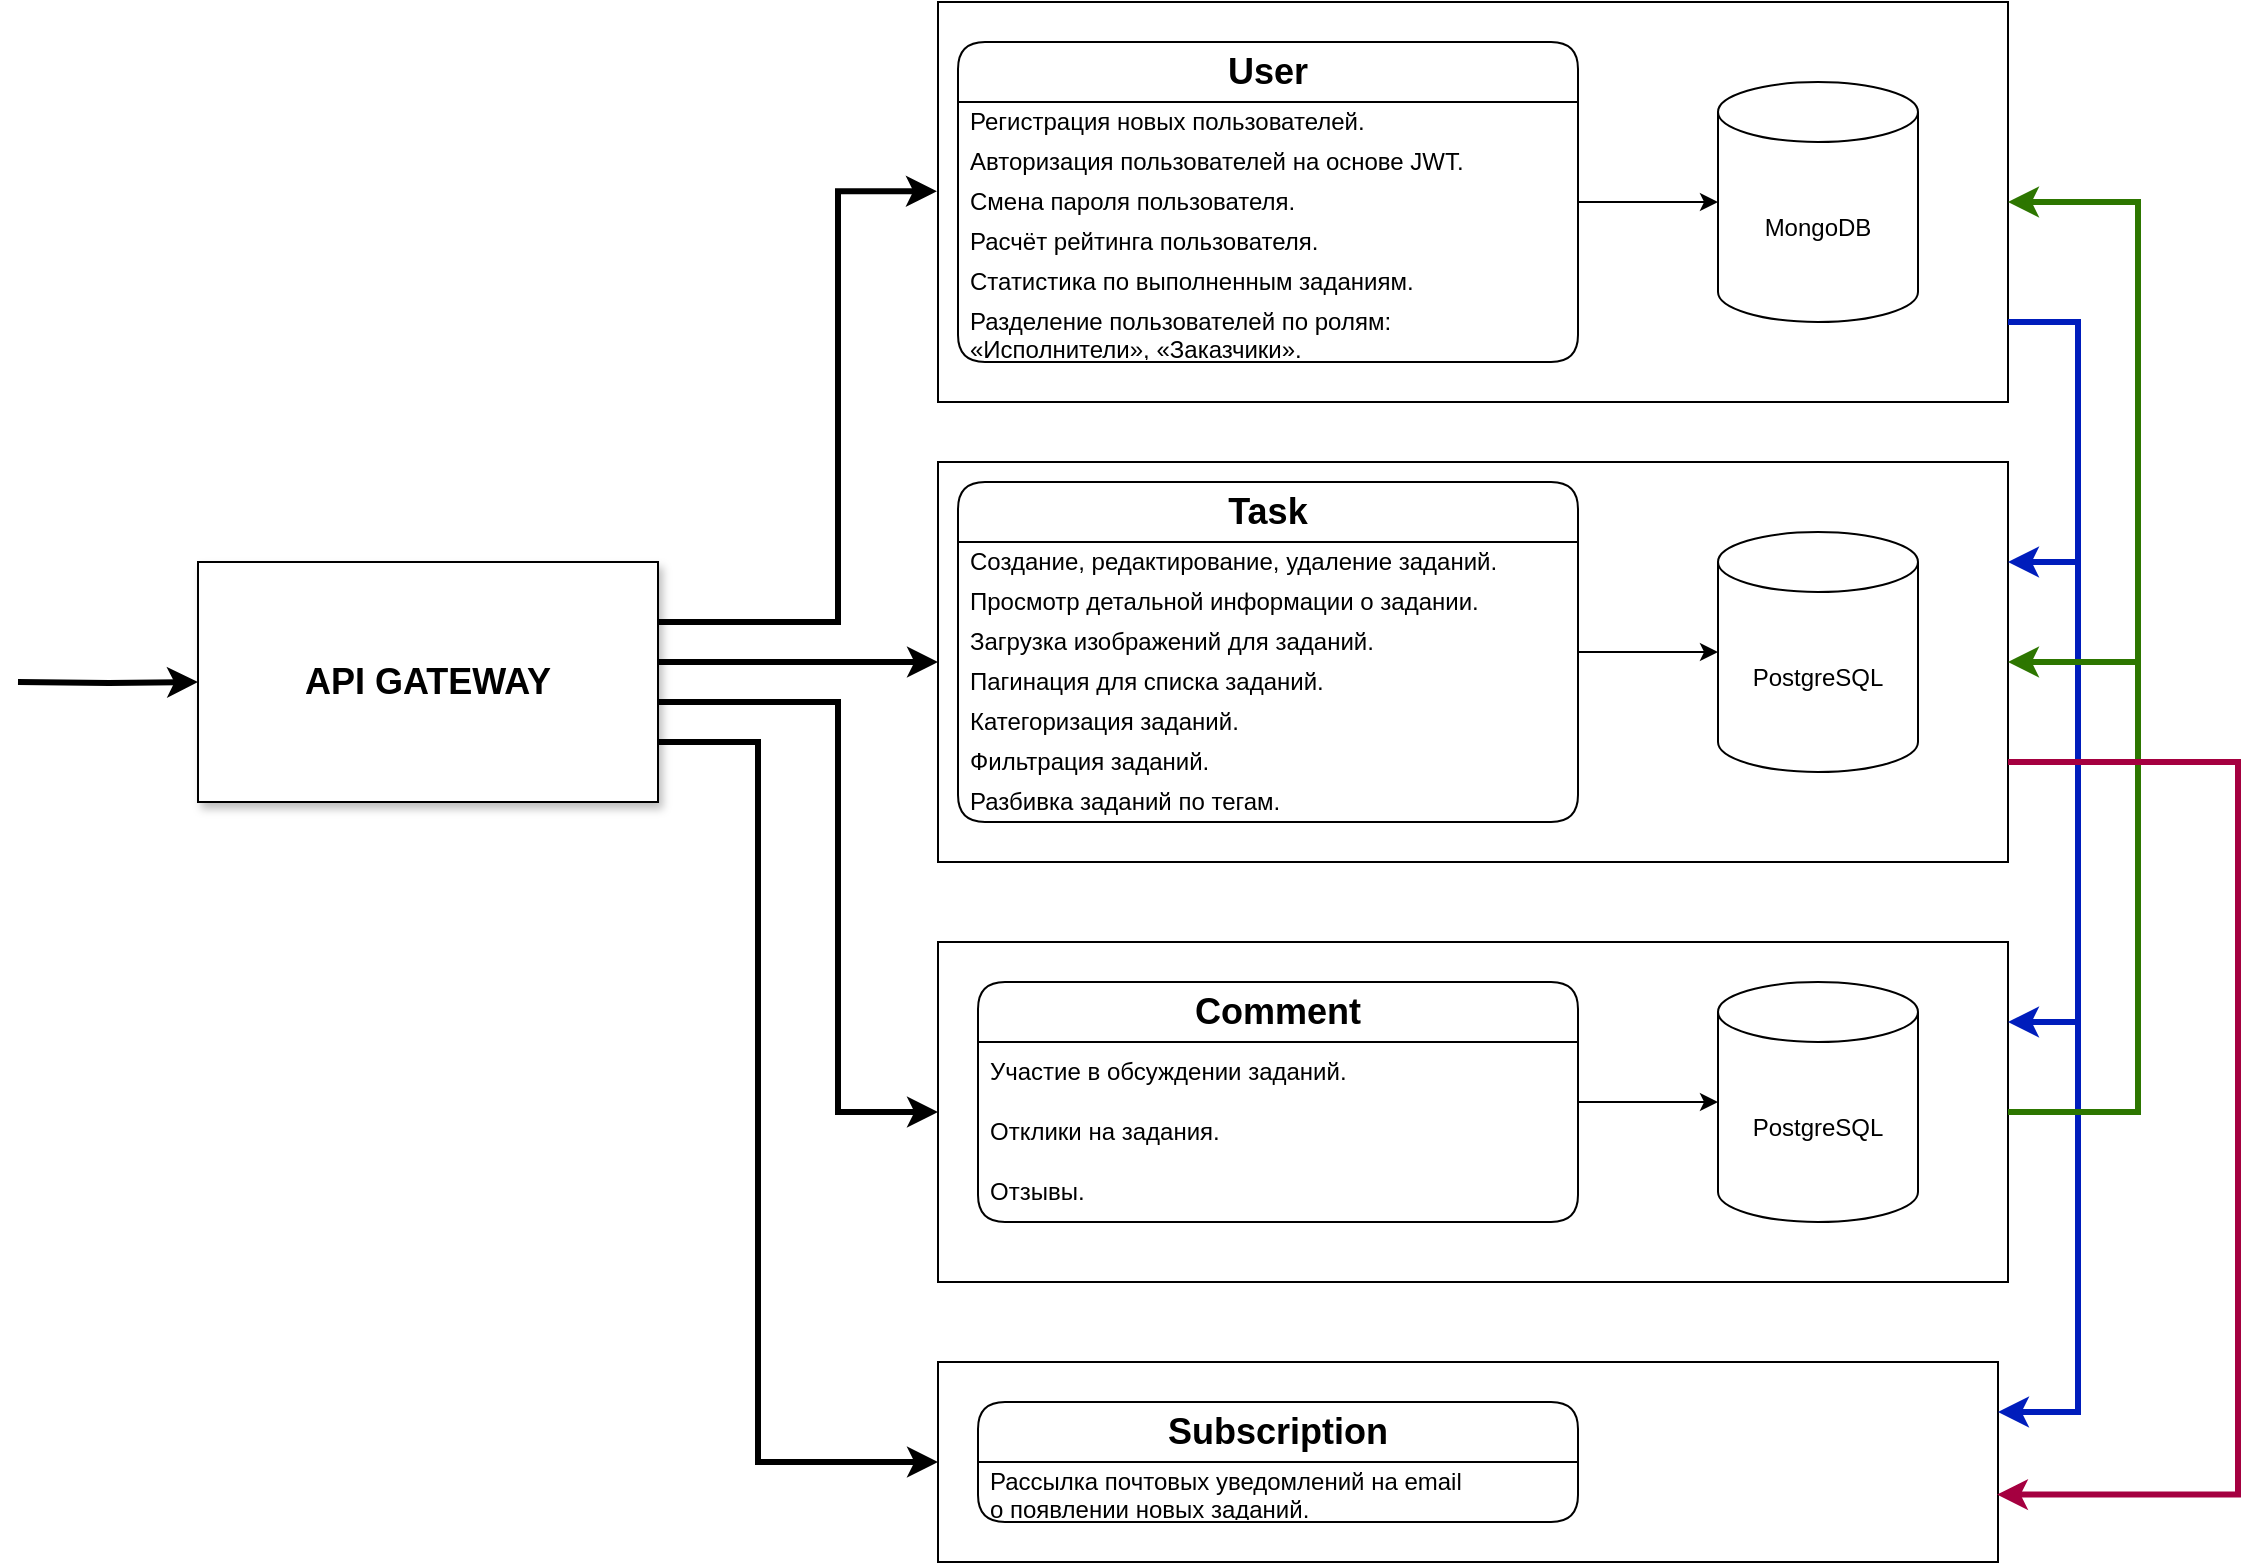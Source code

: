 <mxfile version="21.0.6" type="device"><diagram id="C5RBs43oDa-KdzZeNtuy" name="Page-1"><mxGraphModel dx="2049" dy="1067" grid="1" gridSize="10" guides="1" tooltips="1" connect="1" arrows="1" fold="1" page="1" pageScale="1" pageWidth="1169" pageHeight="827" math="0" shadow="0"><root><mxCell id="WIyWlLk6GJQsqaUBKTNV-0"/><mxCell id="WIyWlLk6GJQsqaUBKTNV-1" parent="WIyWlLk6GJQsqaUBKTNV-0"/><mxCell id="H5IGPOtKYr7dy_Yd7hb7-52" style="edgeStyle=orthogonalEdgeStyle;rounded=0;orthogonalLoop=1;jettySize=auto;html=1;entryX=-0.001;entryY=0.473;entryDx=0;entryDy=0;entryPerimeter=0;exitX=1;exitY=0.25;exitDx=0;exitDy=0;strokeWidth=3;" edge="1" parent="WIyWlLk6GJQsqaUBKTNV-1" source="H5IGPOtKYr7dy_Yd7hb7-0" target="H5IGPOtKYr7dy_Yd7hb7-1"><mxGeometry relative="1" as="geometry"><Array as="points"><mxPoint x="430" y="340"/><mxPoint x="430" y="125"/></Array></mxGeometry></mxCell><mxCell id="H5IGPOtKYr7dy_Yd7hb7-53" style="edgeStyle=orthogonalEdgeStyle;rounded=0;orthogonalLoop=1;jettySize=auto;html=1;entryX=0;entryY=0.5;entryDx=0;entryDy=0;strokeWidth=3;" edge="1" parent="WIyWlLk6GJQsqaUBKTNV-1" source="H5IGPOtKYr7dy_Yd7hb7-0" target="H5IGPOtKYr7dy_Yd7hb7-2"><mxGeometry relative="1" as="geometry"><Array as="points"><mxPoint x="380" y="360"/><mxPoint x="380" y="360"/></Array></mxGeometry></mxCell><mxCell id="H5IGPOtKYr7dy_Yd7hb7-54" style="edgeStyle=orthogonalEdgeStyle;rounded=0;orthogonalLoop=1;jettySize=auto;html=1;entryX=0;entryY=0.5;entryDx=0;entryDy=0;strokeWidth=3;" edge="1" parent="WIyWlLk6GJQsqaUBKTNV-1" source="H5IGPOtKYr7dy_Yd7hb7-0" target="H5IGPOtKYr7dy_Yd7hb7-3"><mxGeometry relative="1" as="geometry"><Array as="points"><mxPoint x="430" y="380"/><mxPoint x="430" y="585"/></Array></mxGeometry></mxCell><mxCell id="H5IGPOtKYr7dy_Yd7hb7-55" style="edgeStyle=orthogonalEdgeStyle;rounded=0;orthogonalLoop=1;jettySize=auto;html=1;entryX=0;entryY=0.5;entryDx=0;entryDy=0;strokeWidth=3;" edge="1" parent="WIyWlLk6GJQsqaUBKTNV-1" source="H5IGPOtKYr7dy_Yd7hb7-0" target="H5IGPOtKYr7dy_Yd7hb7-44"><mxGeometry relative="1" as="geometry"><Array as="points"><mxPoint x="390" y="400"/><mxPoint x="390" y="760"/></Array></mxGeometry></mxCell><mxCell id="H5IGPOtKYr7dy_Yd7hb7-59" style="edgeStyle=orthogonalEdgeStyle;rounded=0;orthogonalLoop=1;jettySize=auto;html=1;strokeWidth=3;" edge="1" parent="WIyWlLk6GJQsqaUBKTNV-1" target="H5IGPOtKYr7dy_Yd7hb7-0"><mxGeometry relative="1" as="geometry"><mxPoint x="20" y="370.0" as="sourcePoint"/></mxGeometry></mxCell><mxCell id="H5IGPOtKYr7dy_Yd7hb7-0" value="&lt;h2&gt;API GATEWAY&lt;br&gt;&lt;/h2&gt;" style="rounded=0;whiteSpace=wrap;html=1;shadow=1;" vertex="1" parent="WIyWlLk6GJQsqaUBKTNV-1"><mxGeometry x="110" y="310" width="230" height="120" as="geometry"/></mxCell><mxCell id="H5IGPOtKYr7dy_Yd7hb7-41" value="" style="group" vertex="1" connectable="0" parent="WIyWlLk6GJQsqaUBKTNV-1"><mxGeometry x="480" y="30" width="535" height="200" as="geometry"/></mxCell><mxCell id="H5IGPOtKYr7dy_Yd7hb7-1" value="" style="rounded=0;whiteSpace=wrap;html=1;" vertex="1" parent="H5IGPOtKYr7dy_Yd7hb7-41"><mxGeometry width="535" height="200" as="geometry"/></mxCell><mxCell id="H5IGPOtKYr7dy_Yd7hb7-4" value="&lt;h2&gt;User&lt;/h2&gt;" style="swimlane;fontStyle=0;childLayout=stackLayout;horizontal=1;startSize=30;horizontalStack=0;resizeParent=1;resizeParentMax=0;resizeLast=0;collapsible=1;marginBottom=0;whiteSpace=wrap;html=1;direction=east;rounded=1;shadow=0;glass=0;" vertex="1" parent="H5IGPOtKYr7dy_Yd7hb7-41"><mxGeometry x="10" y="20" width="310" height="160" as="geometry"><mxRectangle x="490" y="60" width="80" height="60" as="alternateBounds"/></mxGeometry></mxCell><mxCell id="H5IGPOtKYr7dy_Yd7hb7-5" value="Регистрация новых пользователей." style="text;strokeColor=none;fillColor=none;align=left;verticalAlign=middle;spacingLeft=4;spacingRight=4;overflow=hidden;points=[[0,0.5],[1,0.5]];portConstraint=eastwest;rotatable=0;whiteSpace=wrap;html=1;" vertex="1" parent="H5IGPOtKYr7dy_Yd7hb7-4"><mxGeometry y="30" width="310" height="20" as="geometry"/></mxCell><mxCell id="H5IGPOtKYr7dy_Yd7hb7-6" value="Авторизация пользователей на&amp;nbsp;основе JWT." style="text;strokeColor=none;fillColor=none;align=left;verticalAlign=middle;spacingLeft=4;spacingRight=4;overflow=hidden;points=[[0,0.5],[1,0.5]];portConstraint=eastwest;rotatable=0;whiteSpace=wrap;html=1;" vertex="1" parent="H5IGPOtKYr7dy_Yd7hb7-4"><mxGeometry y="50" width="310" height="20" as="geometry"/></mxCell><mxCell id="H5IGPOtKYr7dy_Yd7hb7-7" value="Смена пароля пользователя." style="text;strokeColor=none;fillColor=none;align=left;verticalAlign=middle;spacingLeft=4;spacingRight=4;overflow=hidden;points=[[0,0.5],[1,0.5]];portConstraint=eastwest;rotatable=0;whiteSpace=wrap;html=1;rounded=1;glass=0;" vertex="1" parent="H5IGPOtKYr7dy_Yd7hb7-4"><mxGeometry y="70" width="310" height="20" as="geometry"/></mxCell><mxCell id="H5IGPOtKYr7dy_Yd7hb7-14" value="Расчёт рейтинга пользователя." style="text;strokeColor=none;fillColor=none;align=left;verticalAlign=middle;spacingLeft=4;spacingRight=4;overflow=hidden;points=[[0,0.5],[1,0.5]];portConstraint=eastwest;rotatable=0;whiteSpace=wrap;html=1;rounded=1;glass=0;" vertex="1" parent="H5IGPOtKYr7dy_Yd7hb7-4"><mxGeometry y="90" width="310" height="20" as="geometry"/></mxCell><mxCell id="H5IGPOtKYr7dy_Yd7hb7-15" value="Статистика по&amp;nbsp;выполненным заданиям." style="text;strokeColor=none;fillColor=none;align=left;verticalAlign=middle;spacingLeft=4;spacingRight=4;overflow=hidden;points=[[0,0.5],[1,0.5]];portConstraint=eastwest;rotatable=0;whiteSpace=wrap;html=1;rounded=1;glass=0;" vertex="1" parent="H5IGPOtKYr7dy_Yd7hb7-4"><mxGeometry y="110" width="310" height="20" as="geometry"/></mxCell><mxCell id="H5IGPOtKYr7dy_Yd7hb7-23" value="Разделение пользователей по&amp;nbsp;ролям: «Исполнители», «Заказчики»." style="text;strokeColor=none;fillColor=none;align=left;verticalAlign=middle;spacingLeft=4;spacingRight=4;overflow=hidden;points=[[0,0.5],[1,0.5]];portConstraint=eastwest;rotatable=0;whiteSpace=wrap;html=1;rounded=1;glass=0;" vertex="1" parent="H5IGPOtKYr7dy_Yd7hb7-4"><mxGeometry y="130" width="310" height="30" as="geometry"/></mxCell><mxCell id="H5IGPOtKYr7dy_Yd7hb7-16" value="MongoDB" style="shape=cylinder3;whiteSpace=wrap;html=1;boundedLbl=1;backgroundOutline=1;size=15;" vertex="1" parent="H5IGPOtKYr7dy_Yd7hb7-41"><mxGeometry x="390" y="40" width="100" height="120" as="geometry"/></mxCell><mxCell id="H5IGPOtKYr7dy_Yd7hb7-17" style="edgeStyle=orthogonalEdgeStyle;rounded=0;orthogonalLoop=1;jettySize=auto;html=1;entryX=0;entryY=0.5;entryDx=0;entryDy=0;entryPerimeter=0;" edge="1" parent="H5IGPOtKYr7dy_Yd7hb7-41" source="H5IGPOtKYr7dy_Yd7hb7-7" target="H5IGPOtKYr7dy_Yd7hb7-16"><mxGeometry relative="1" as="geometry"><Array as="points"><mxPoint x="340" y="100"/><mxPoint x="340" y="100"/></Array></mxGeometry></mxCell><mxCell id="H5IGPOtKYr7dy_Yd7hb7-42" value="" style="group" vertex="1" connectable="0" parent="WIyWlLk6GJQsqaUBKTNV-1"><mxGeometry x="480" y="260" width="535" height="200" as="geometry"/></mxCell><mxCell id="H5IGPOtKYr7dy_Yd7hb7-2" value="" style="rounded=0;whiteSpace=wrap;html=1;" vertex="1" parent="H5IGPOtKYr7dy_Yd7hb7-42"><mxGeometry width="535" height="200" as="geometry"/></mxCell><mxCell id="H5IGPOtKYr7dy_Yd7hb7-19" value="&lt;h2&gt;Task&lt;/h2&gt;" style="swimlane;fontStyle=0;childLayout=stackLayout;horizontal=1;startSize=30;horizontalStack=0;resizeParent=1;resizeParentMax=0;resizeLast=0;collapsible=1;marginBottom=0;whiteSpace=wrap;html=1;rounded=1;" vertex="1" parent="H5IGPOtKYr7dy_Yd7hb7-42"><mxGeometry x="10" y="10" width="310" height="170" as="geometry"/></mxCell><mxCell id="H5IGPOtKYr7dy_Yd7hb7-20" value="Создание, редактирование, удаление заданий." style="text;strokeColor=none;fillColor=none;align=left;verticalAlign=middle;spacingLeft=4;spacingRight=4;overflow=hidden;points=[[0,0.5],[1,0.5]];portConstraint=eastwest;rotatable=0;whiteSpace=wrap;html=1;" vertex="1" parent="H5IGPOtKYr7dy_Yd7hb7-19"><mxGeometry y="30" width="310" height="20" as="geometry"/></mxCell><mxCell id="H5IGPOtKYr7dy_Yd7hb7-21" value="Просмотр детальной информации о&amp;nbsp;задании." style="text;strokeColor=none;fillColor=none;align=left;verticalAlign=middle;spacingLeft=4;spacingRight=4;overflow=hidden;points=[[0,0.5],[1,0.5]];portConstraint=eastwest;rotatable=0;whiteSpace=wrap;html=1;" vertex="1" parent="H5IGPOtKYr7dy_Yd7hb7-19"><mxGeometry y="50" width="310" height="20" as="geometry"/></mxCell><mxCell id="H5IGPOtKYr7dy_Yd7hb7-22" value="Загрузка изображений для заданий." style="text;strokeColor=none;fillColor=none;align=left;verticalAlign=middle;spacingLeft=4;spacingRight=4;overflow=hidden;points=[[0,0.5],[1,0.5]];portConstraint=eastwest;rotatable=0;whiteSpace=wrap;html=1;" vertex="1" parent="H5IGPOtKYr7dy_Yd7hb7-19"><mxGeometry y="70" width="310" height="20" as="geometry"/></mxCell><mxCell id="H5IGPOtKYr7dy_Yd7hb7-26" value="Пагинация для списка заданий." style="text;strokeColor=none;fillColor=none;align=left;verticalAlign=middle;spacingLeft=4;spacingRight=4;overflow=hidden;points=[[0,0.5],[1,0.5]];portConstraint=eastwest;rotatable=0;whiteSpace=wrap;html=1;" vertex="1" parent="H5IGPOtKYr7dy_Yd7hb7-19"><mxGeometry y="90" width="310" height="20" as="geometry"/></mxCell><mxCell id="H5IGPOtKYr7dy_Yd7hb7-27" value=" Категоризация заданий." style="text;strokeColor=none;fillColor=none;align=left;verticalAlign=middle;spacingLeft=4;spacingRight=4;overflow=hidden;points=[[0,0.5],[1,0.5]];portConstraint=eastwest;rotatable=0;whiteSpace=wrap;html=1;" vertex="1" parent="H5IGPOtKYr7dy_Yd7hb7-19"><mxGeometry y="110" width="310" height="20" as="geometry"/></mxCell><mxCell id="H5IGPOtKYr7dy_Yd7hb7-28" value="Фильтрация заданий." style="text;strokeColor=none;fillColor=none;align=left;verticalAlign=middle;spacingLeft=4;spacingRight=4;overflow=hidden;points=[[0,0.5],[1,0.5]];portConstraint=eastwest;rotatable=0;whiteSpace=wrap;html=1;" vertex="1" parent="H5IGPOtKYr7dy_Yd7hb7-19"><mxGeometry y="130" width="310" height="20" as="geometry"/></mxCell><mxCell id="H5IGPOtKYr7dy_Yd7hb7-37" value="Разбивка заданий по&amp;nbsp;тегам." style="text;strokeColor=none;fillColor=none;align=left;verticalAlign=middle;spacingLeft=4;spacingRight=4;overflow=hidden;points=[[0,0.5],[1,0.5]];portConstraint=eastwest;rotatable=0;whiteSpace=wrap;html=1;" vertex="1" parent="H5IGPOtKYr7dy_Yd7hb7-19"><mxGeometry y="150" width="310" height="20" as="geometry"/></mxCell><mxCell id="H5IGPOtKYr7dy_Yd7hb7-30" value="PostgreSQL" style="shape=cylinder3;whiteSpace=wrap;html=1;boundedLbl=1;backgroundOutline=1;size=15;" vertex="1" parent="H5IGPOtKYr7dy_Yd7hb7-42"><mxGeometry x="390" y="35" width="100" height="120" as="geometry"/></mxCell><mxCell id="H5IGPOtKYr7dy_Yd7hb7-32" style="edgeStyle=orthogonalEdgeStyle;rounded=0;orthogonalLoop=1;jettySize=auto;html=1;" edge="1" parent="H5IGPOtKYr7dy_Yd7hb7-42" source="H5IGPOtKYr7dy_Yd7hb7-19" target="H5IGPOtKYr7dy_Yd7hb7-30"><mxGeometry relative="1" as="geometry"/></mxCell><mxCell id="H5IGPOtKYr7dy_Yd7hb7-60" value="" style="group" vertex="1" connectable="0" parent="WIyWlLk6GJQsqaUBKTNV-1"><mxGeometry x="480" y="500" width="535" height="170" as="geometry"/></mxCell><mxCell id="H5IGPOtKYr7dy_Yd7hb7-3" value="" style="rounded=0;whiteSpace=wrap;html=1;container=0;" vertex="1" parent="H5IGPOtKYr7dy_Yd7hb7-60"><mxGeometry width="535" height="170" as="geometry"/></mxCell><mxCell id="H5IGPOtKYr7dy_Yd7hb7-33" value="&lt;div&gt;&lt;h2&gt;Comment&lt;/h2&gt;&lt;/div&gt;" style="swimlane;fontStyle=0;childLayout=stackLayout;horizontal=1;startSize=30;horizontalStack=0;resizeParent=1;resizeParentMax=0;resizeLast=0;collapsible=1;marginBottom=0;whiteSpace=wrap;html=1;rounded=1;container=0;" vertex="1" parent="H5IGPOtKYr7dy_Yd7hb7-60"><mxGeometry x="20" y="20" width="300" height="120" as="geometry"/></mxCell><mxCell id="H5IGPOtKYr7dy_Yd7hb7-39" value="PostgreSQL" style="shape=cylinder3;whiteSpace=wrap;html=1;boundedLbl=1;backgroundOutline=1;size=15;container=0;" vertex="1" parent="H5IGPOtKYr7dy_Yd7hb7-60"><mxGeometry x="390" y="20" width="100" height="120" as="geometry"/></mxCell><mxCell id="H5IGPOtKYr7dy_Yd7hb7-49" style="edgeStyle=orthogonalEdgeStyle;rounded=0;orthogonalLoop=1;jettySize=auto;html=1;" edge="1" parent="H5IGPOtKYr7dy_Yd7hb7-60" source="H5IGPOtKYr7dy_Yd7hb7-33" target="H5IGPOtKYr7dy_Yd7hb7-39"><mxGeometry relative="1" as="geometry"/></mxCell><mxCell id="H5IGPOtKYr7dy_Yd7hb7-34" value="Участие в&amp;nbsp;обсуждении заданий." style="text;strokeColor=none;fillColor=none;align=left;verticalAlign=middle;spacingLeft=4;spacingRight=4;overflow=hidden;points=[[0,0.5],[1,0.5]];portConstraint=eastwest;rotatable=0;whiteSpace=wrap;html=1;container=0;" vertex="1" parent="H5IGPOtKYr7dy_Yd7hb7-60"><mxGeometry x="20" y="50" width="300" height="30" as="geometry"/></mxCell><mxCell id="H5IGPOtKYr7dy_Yd7hb7-35" value="Отклики на&amp;nbsp;задания." style="text;strokeColor=none;fillColor=none;align=left;verticalAlign=middle;spacingLeft=4;spacingRight=4;overflow=hidden;points=[[0,0.5],[1,0.5]];portConstraint=eastwest;rotatable=0;whiteSpace=wrap;html=1;container=0;" vertex="1" parent="H5IGPOtKYr7dy_Yd7hb7-60"><mxGeometry x="20" y="80" width="300" height="30" as="geometry"/></mxCell><mxCell id="H5IGPOtKYr7dy_Yd7hb7-36" value="Отзывы." style="text;strokeColor=none;fillColor=none;align=left;verticalAlign=middle;spacingLeft=4;spacingRight=4;overflow=hidden;points=[[0,0.5],[1,0.5]];portConstraint=eastwest;rotatable=0;whiteSpace=wrap;html=1;container=0;" vertex="1" parent="H5IGPOtKYr7dy_Yd7hb7-60"><mxGeometry x="20" y="110" width="300" height="30" as="geometry"/></mxCell><mxCell id="H5IGPOtKYr7dy_Yd7hb7-61" value="" style="group" vertex="1" connectable="0" parent="WIyWlLk6GJQsqaUBKTNV-1"><mxGeometry x="480" y="710" width="530" height="100" as="geometry"/></mxCell><mxCell id="H5IGPOtKYr7dy_Yd7hb7-44" value="" style="rounded=0;whiteSpace=wrap;html=1;" vertex="1" parent="H5IGPOtKYr7dy_Yd7hb7-61"><mxGeometry width="530" height="100" as="geometry"/></mxCell><mxCell id="H5IGPOtKYr7dy_Yd7hb7-45" value="&lt;h2&gt;&lt;span class=&quot;HwtZe&quot; lang=&quot;en&quot;&gt;&lt;span class=&quot;jCAhz ChMk0b&quot;&gt;&lt;span class=&quot;ryNqvb&quot;&gt;Subscription&lt;/span&gt;&lt;/span&gt;&lt;/span&gt;&lt;/h2&gt;" style="swimlane;fontStyle=0;childLayout=stackLayout;horizontal=1;startSize=30;horizontalStack=0;resizeParent=1;resizeParentMax=0;resizeLast=0;collapsible=1;marginBottom=0;whiteSpace=wrap;html=1;rounded=1;" vertex="1" parent="H5IGPOtKYr7dy_Yd7hb7-61"><mxGeometry x="20" y="20" width="300" height="60" as="geometry"/></mxCell><mxCell id="H5IGPOtKYr7dy_Yd7hb7-46" value="&lt;div&gt;Рассылка почтовых уведомлений на&amp;nbsp;email о&amp;nbsp;появлении новых заданий.&lt;/div&gt;" style="text;strokeColor=none;fillColor=none;align=left;verticalAlign=middle;spacingLeft=4;spacingRight=4;overflow=hidden;points=[[0,0.5],[1,0.5]];portConstraint=eastwest;rotatable=0;whiteSpace=wrap;html=1;" vertex="1" parent="H5IGPOtKYr7dy_Yd7hb7-45"><mxGeometry y="30" width="300" height="30" as="geometry"/></mxCell><mxCell id="H5IGPOtKYr7dy_Yd7hb7-69" style="edgeStyle=orthogonalEdgeStyle;rounded=0;orthogonalLoop=1;jettySize=auto;html=1;entryX=1;entryY=0.25;entryDx=0;entryDy=0;fillColor=#0050ef;strokeColor=#001DBC;strokeWidth=3;" edge="1" parent="WIyWlLk6GJQsqaUBKTNV-1" source="H5IGPOtKYr7dy_Yd7hb7-1" target="H5IGPOtKYr7dy_Yd7hb7-2"><mxGeometry relative="1" as="geometry"><mxPoint x="1040" y="360.0" as="targetPoint"/><Array as="points"><mxPoint x="1050" y="190"/><mxPoint x="1050" y="310"/></Array></mxGeometry></mxCell><mxCell id="H5IGPOtKYr7dy_Yd7hb7-70" style="edgeStyle=orthogonalEdgeStyle;rounded=0;orthogonalLoop=1;jettySize=auto;html=1;fillColor=#0050ef;strokeColor=#001DBC;strokeWidth=3;" edge="1" parent="WIyWlLk6GJQsqaUBKTNV-1" source="H5IGPOtKYr7dy_Yd7hb7-1"><mxGeometry relative="1" as="geometry"><mxPoint x="1015" y="540" as="targetPoint"/><Array as="points"><mxPoint x="1050" y="190"/><mxPoint x="1050" y="540"/></Array></mxGeometry></mxCell><mxCell id="H5IGPOtKYr7dy_Yd7hb7-71" style="edgeStyle=orthogonalEdgeStyle;rounded=0;orthogonalLoop=1;jettySize=auto;html=1;entryX=1;entryY=0.25;entryDx=0;entryDy=0;fillColor=#0050ef;strokeColor=#001DBC;strokeWidth=3;" edge="1" parent="WIyWlLk6GJQsqaUBKTNV-1" source="H5IGPOtKYr7dy_Yd7hb7-1" target="H5IGPOtKYr7dy_Yd7hb7-44"><mxGeometry relative="1" as="geometry"><Array as="points"><mxPoint x="1050" y="190"/><mxPoint x="1050" y="735"/></Array></mxGeometry></mxCell><mxCell id="H5IGPOtKYr7dy_Yd7hb7-72" style="edgeStyle=orthogonalEdgeStyle;rounded=0;orthogonalLoop=1;jettySize=auto;html=1;entryX=1;entryY=0.5;entryDx=0;entryDy=0;strokeWidth=3;fillColor=#60a917;strokeColor=#2D7600;" edge="1" parent="WIyWlLk6GJQsqaUBKTNV-1" source="H5IGPOtKYr7dy_Yd7hb7-3" target="H5IGPOtKYr7dy_Yd7hb7-2"><mxGeometry relative="1" as="geometry"><Array as="points"><mxPoint x="1080" y="585.0"/><mxPoint x="1080" y="360"/></Array></mxGeometry></mxCell><mxCell id="H5IGPOtKYr7dy_Yd7hb7-73" style="edgeStyle=orthogonalEdgeStyle;rounded=0;orthogonalLoop=1;jettySize=auto;html=1;entryX=1;entryY=0.5;entryDx=0;entryDy=0;strokeWidth=3;fillColor=#60a917;strokeColor=#2D7600;" edge="1" parent="WIyWlLk6GJQsqaUBKTNV-1" source="H5IGPOtKYr7dy_Yd7hb7-3" target="H5IGPOtKYr7dy_Yd7hb7-1"><mxGeometry relative="1" as="geometry"><Array as="points"><mxPoint x="1080" y="585.0"/><mxPoint x="1080" y="130"/></Array></mxGeometry></mxCell><mxCell id="H5IGPOtKYr7dy_Yd7hb7-74" style="edgeStyle=orthogonalEdgeStyle;rounded=0;orthogonalLoop=1;jettySize=auto;html=1;entryX=0.999;entryY=0.663;entryDx=0;entryDy=0;entryPerimeter=0;strokeWidth=3;fillColor=#d80073;strokeColor=#A50040;" edge="1" parent="WIyWlLk6GJQsqaUBKTNV-1" source="H5IGPOtKYr7dy_Yd7hb7-2" target="H5IGPOtKYr7dy_Yd7hb7-44"><mxGeometry relative="1" as="geometry"><Array as="points"><mxPoint x="1130" y="410"/><mxPoint x="1130" y="776"/></Array></mxGeometry></mxCell></root></mxGraphModel></diagram></mxfile>